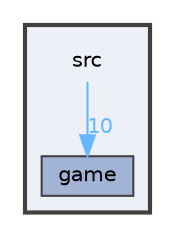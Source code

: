 digraph "src"
{
 // LATEX_PDF_SIZE
  bgcolor="transparent";
  edge [fontname=Helvetica,fontsize=10,labelfontname=Helvetica,labelfontsize=10];
  node [fontname=Helvetica,fontsize=10,shape=box,height=0.2,width=0.4];
  compound=true
  subgraph clusterdir_68267d1309a1af8e8297ef4c3efbcdba {
    graph [ bgcolor="#edf0f7", pencolor="grey25", label="", fontname=Helvetica,fontsize=10 style="filled,bold", URL="dir_68267d1309a1af8e8297ef4c3efbcdba.html",tooltip=""]
    dir_68267d1309a1af8e8297ef4c3efbcdba [shape=plaintext, label="src"];
  dir_1699be727a800b1d059c6f7f2b91d2ee [label="game", fillcolor="#a2b4d6", color="grey25", style="filled", URL="dir_1699be727a800b1d059c6f7f2b91d2ee.html",tooltip=""];
  }
  dir_68267d1309a1af8e8297ef4c3efbcdba->dir_1699be727a800b1d059c6f7f2b91d2ee [headlabel="10", labeldistance=1.5 headhref="dir_000001_000000.html" href="dir_000001_000000.html" color="steelblue1" fontcolor="steelblue1"];
}
